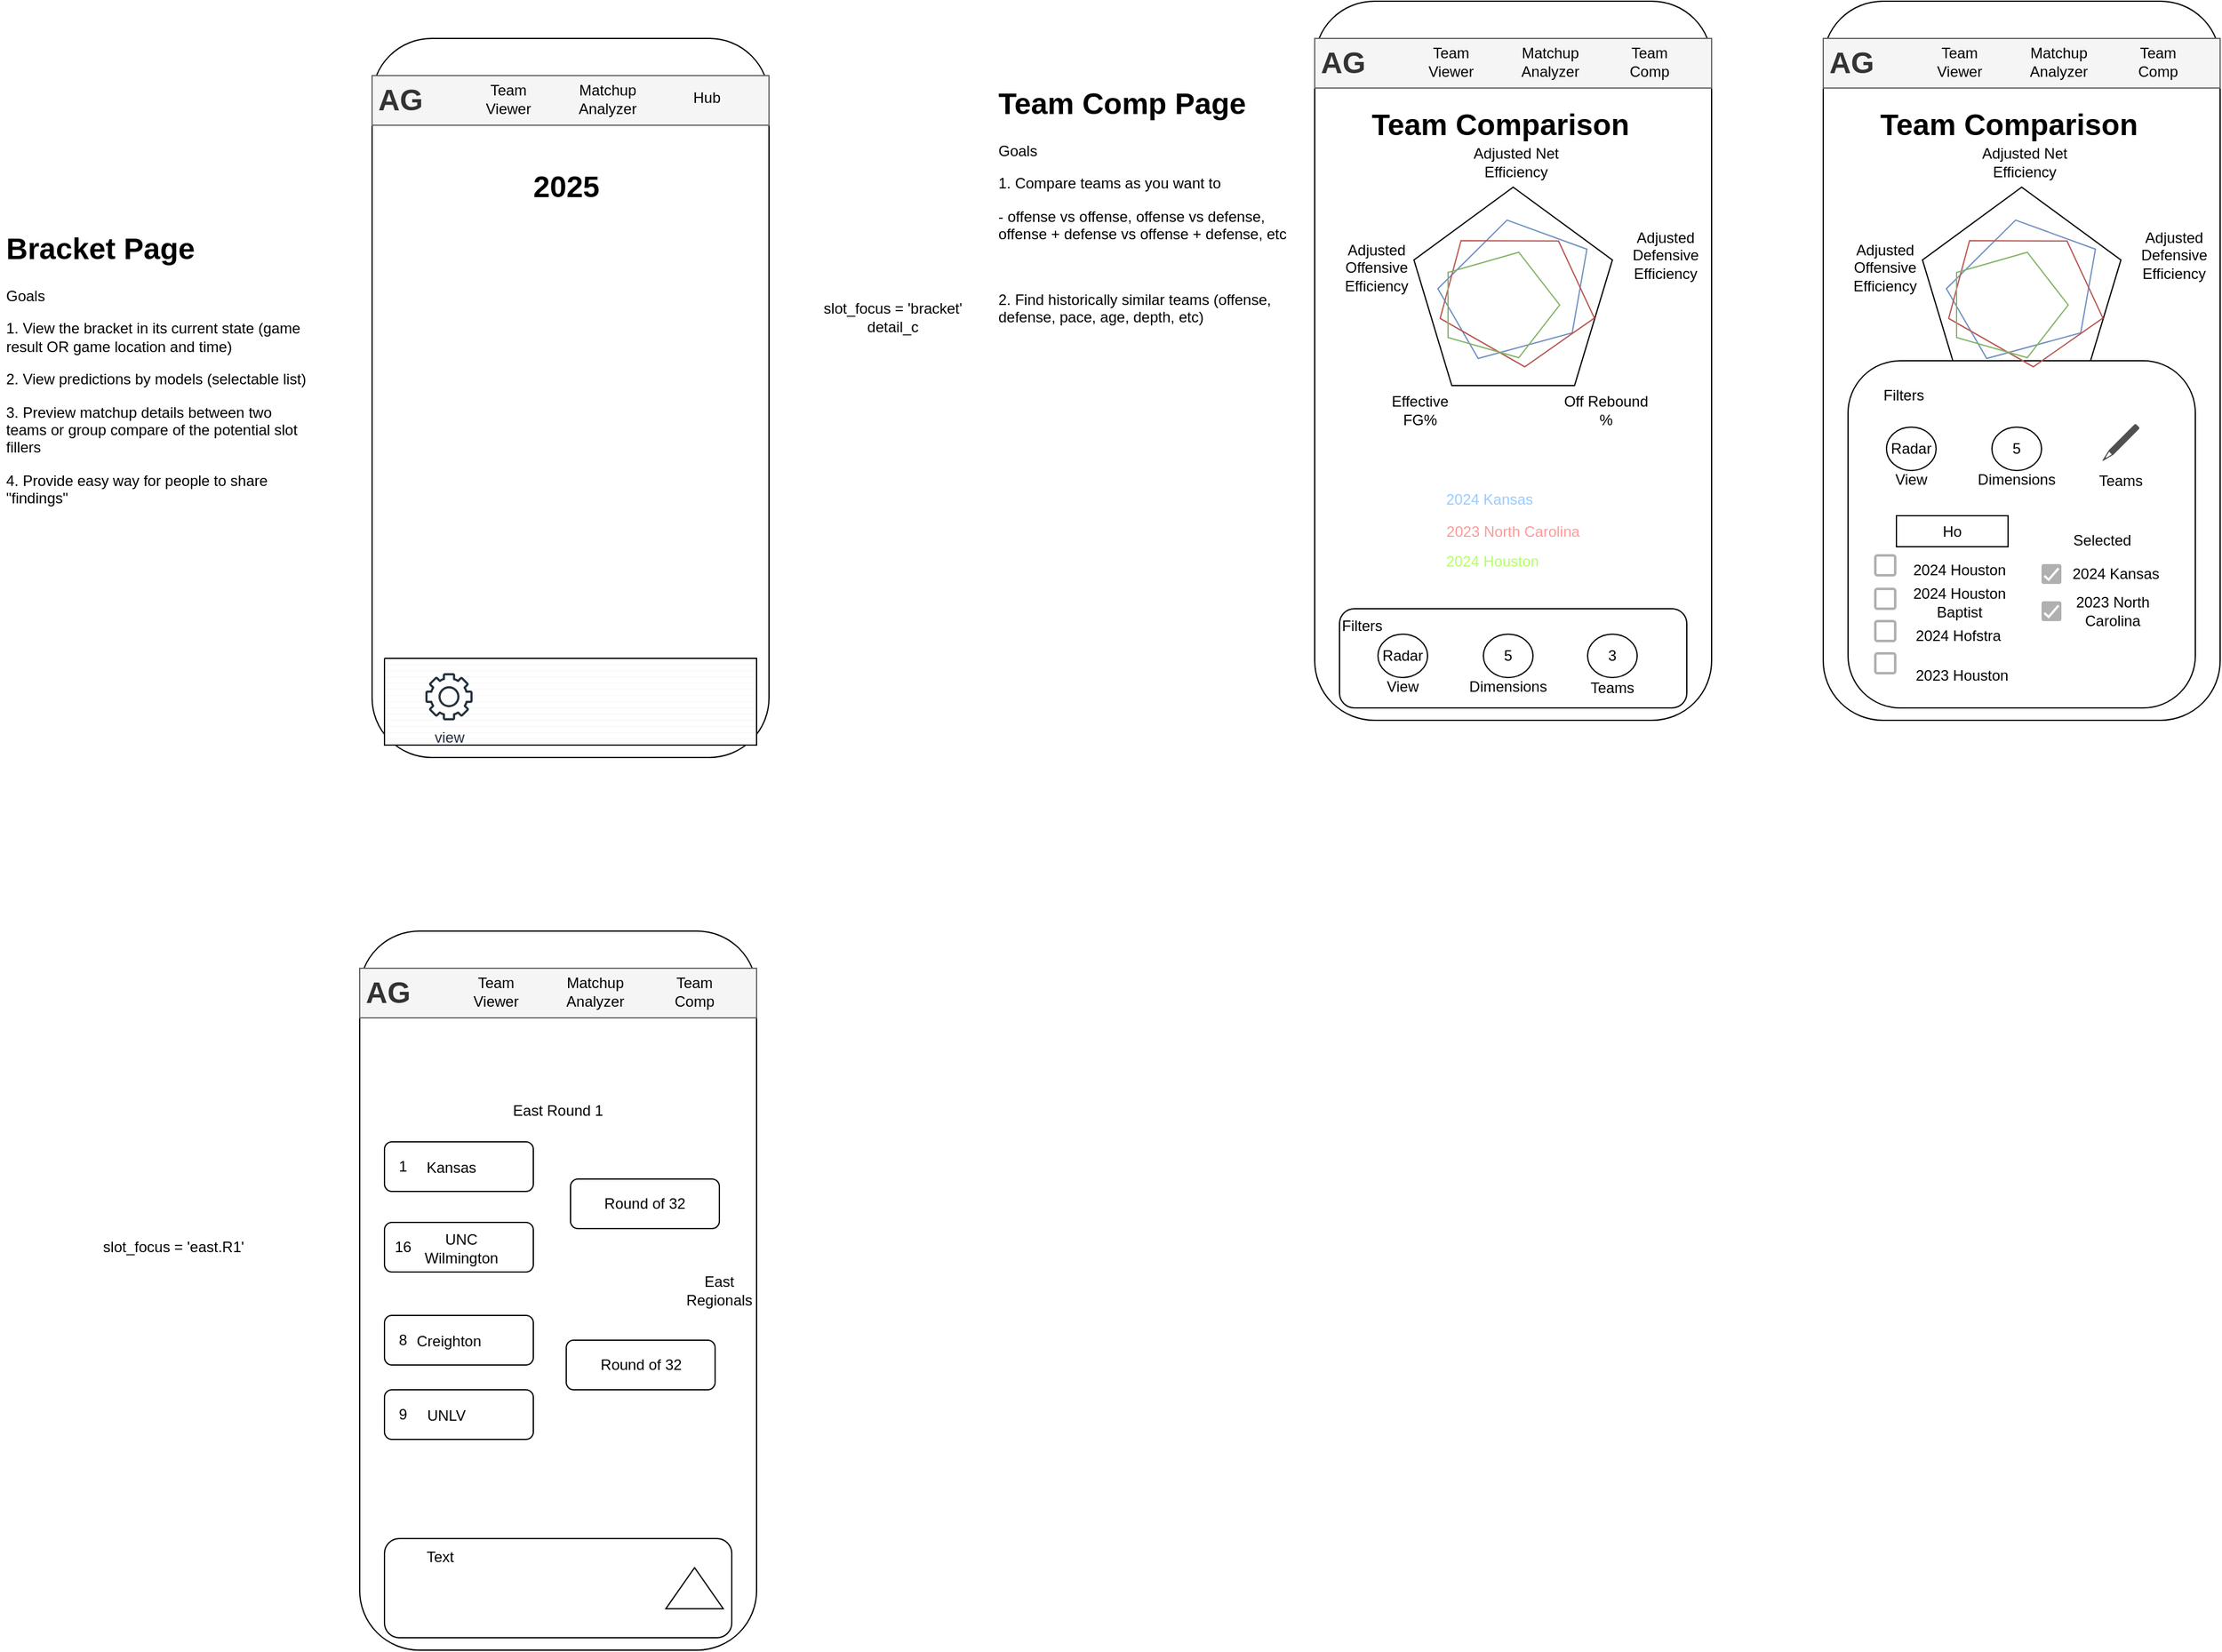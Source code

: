 <mxfile>
    <diagram id="AZbJS2ovW1byvKvDDPPj" name="Page-1">
        <mxGraphModel dx="1868" dy="662" grid="1" gridSize="10" guides="1" tooltips="1" connect="1" arrows="1" fold="1" page="1" pageScale="1" pageWidth="850" pageHeight="1100" math="0" shadow="0">
            <root>
                <mxCell id="0"/>
                <mxCell id="1" parent="0"/>
                <mxCell id="126" value="" style="rounded=1;whiteSpace=wrap;html=1;" parent="1" vertex="1">
                    <mxGeometry x="1550" y="370" width="320" height="580" as="geometry"/>
                </mxCell>
                <mxCell id="133" value="" style="whiteSpace=wrap;html=1;shape=mxgraph.basic.pentagon;rounded=0;" parent="1" vertex="1">
                    <mxGeometry x="1630" y="520" width="160" height="160" as="geometry"/>
                </mxCell>
                <mxCell id="2" value="" style="rounded=1;whiteSpace=wrap;html=1;" parent="1" vertex="1">
                    <mxGeometry x="380" y="400" width="320" height="580" as="geometry"/>
                </mxCell>
                <mxCell id="4" value="&lt;h1&gt;AG&amp;nbsp; &amp;nbsp;&lt;/h1&gt;" style="text;html=1;strokeColor=#666666;fillColor=#f5f5f5;spacing=5;spacingTop=-20;whiteSpace=wrap;overflow=hidden;rounded=0;fontColor=#333333;" parent="1" vertex="1">
                    <mxGeometry x="380" y="430" width="320" height="40" as="geometry"/>
                </mxCell>
                <mxCell id="5" value="Team Viewer" style="text;html=1;strokeColor=none;fillColor=none;align=center;verticalAlign=middle;whiteSpace=wrap;rounded=0;" parent="1" vertex="1">
                    <mxGeometry x="460" y="434" width="60" height="30" as="geometry"/>
                </mxCell>
                <mxCell id="6" value="Matchup Analyzer" style="text;html=1;strokeColor=none;fillColor=none;align=center;verticalAlign=middle;whiteSpace=wrap;rounded=0;" parent="1" vertex="1">
                    <mxGeometry x="540" y="434" width="60" height="30" as="geometry"/>
                </mxCell>
                <mxCell id="7" value="Hub" style="text;html=1;strokeColor=none;fillColor=none;align=center;verticalAlign=middle;whiteSpace=wrap;rounded=0;" parent="1" vertex="1">
                    <mxGeometry x="620" y="433" width="60" height="30" as="geometry"/>
                </mxCell>
                <mxCell id="13" value="slot_focus = 'bracket'&lt;br&gt;detail_c" style="text;html=1;strokeColor=none;fillColor=none;align=center;verticalAlign=middle;whiteSpace=wrap;rounded=0;" parent="1" vertex="1">
                    <mxGeometry x="730" y="610" width="140" height="30" as="geometry"/>
                </mxCell>
                <mxCell id="19" value="" style="rounded=1;whiteSpace=wrap;html=1;" parent="1" vertex="1">
                    <mxGeometry x="370" y="1120" width="320" height="580" as="geometry"/>
                </mxCell>
                <mxCell id="20" value="&lt;h1&gt;AG&amp;nbsp; &amp;nbsp;&lt;/h1&gt;" style="text;html=1;strokeColor=#666666;fillColor=#f5f5f5;spacing=5;spacingTop=-20;whiteSpace=wrap;overflow=hidden;rounded=0;fontColor=#333333;" parent="1" vertex="1">
                    <mxGeometry x="370" y="1150" width="320" height="40" as="geometry"/>
                </mxCell>
                <mxCell id="21" value="Team Viewer" style="text;html=1;strokeColor=none;fillColor=none;align=center;verticalAlign=middle;whiteSpace=wrap;rounded=0;" parent="1" vertex="1">
                    <mxGeometry x="450" y="1154" width="60" height="30" as="geometry"/>
                </mxCell>
                <mxCell id="22" value="Matchup Analyzer" style="text;html=1;strokeColor=none;fillColor=none;align=center;verticalAlign=middle;whiteSpace=wrap;rounded=0;" parent="1" vertex="1">
                    <mxGeometry x="530" y="1154" width="60" height="30" as="geometry"/>
                </mxCell>
                <mxCell id="23" value="Team Comp" style="text;html=1;strokeColor=none;fillColor=none;align=center;verticalAlign=middle;whiteSpace=wrap;rounded=0;" parent="1" vertex="1">
                    <mxGeometry x="610" y="1154" width="60" height="30" as="geometry"/>
                </mxCell>
                <mxCell id="28" value="slot_focus = 'east.R1'" style="text;html=1;strokeColor=none;fillColor=none;align=center;verticalAlign=middle;whiteSpace=wrap;rounded=0;" parent="1" vertex="1">
                    <mxGeometry x="150" y="1360" width="140" height="30" as="geometry"/>
                </mxCell>
                <mxCell id="29" value="" style="rounded=1;whiteSpace=wrap;html=1;" parent="1" vertex="1">
                    <mxGeometry x="390" y="1610" width="280" height="80" as="geometry"/>
                </mxCell>
                <mxCell id="30" value="Text" style="text;html=1;strokeColor=none;fillColor=none;align=center;verticalAlign=middle;whiteSpace=wrap;rounded=0;" parent="1" vertex="1">
                    <mxGeometry x="405" y="1610" width="60" height="30" as="geometry"/>
                </mxCell>
                <mxCell id="31" value="" style="triangle;whiteSpace=wrap;html=1;rounded=0;rotation=-90;direction=east;" parent="1" vertex="1">
                    <mxGeometry x="623.44" y="1626.88" width="33.12" height="46.25" as="geometry"/>
                </mxCell>
                <mxCell id="33" value="" style="rounded=1;whiteSpace=wrap;html=1;" parent="1" vertex="1">
                    <mxGeometry x="390" y="1290" width="120" height="40" as="geometry"/>
                </mxCell>
                <mxCell id="37" value="Round of 32" style="rounded=1;whiteSpace=wrap;html=1;" parent="1" vertex="1">
                    <mxGeometry x="540" y="1320" width="120" height="40" as="geometry"/>
                </mxCell>
                <mxCell id="38" value="Round of 32" style="rounded=1;whiteSpace=wrap;html=1;" parent="1" vertex="1">
                    <mxGeometry x="536.56" y="1450" width="120" height="40" as="geometry"/>
                </mxCell>
                <mxCell id="39" value="1" style="text;html=1;strokeColor=none;fillColor=none;align=center;verticalAlign=middle;whiteSpace=wrap;rounded=0;" parent="1" vertex="1">
                    <mxGeometry x="390" y="1295" width="30" height="30" as="geometry"/>
                </mxCell>
                <mxCell id="40" value="Kansas" style="text;html=1;strokeColor=none;fillColor=none;align=center;verticalAlign=middle;whiteSpace=wrap;rounded=0;" parent="1" vertex="1">
                    <mxGeometry x="414" y="1296" width="60" height="30" as="geometry"/>
                </mxCell>
                <mxCell id="41" value="East Regionals" style="text;html=1;strokeColor=none;fillColor=none;align=center;verticalAlign=middle;whiteSpace=wrap;rounded=0;" parent="1" vertex="1">
                    <mxGeometry x="630" y="1395" width="60" height="30" as="geometry"/>
                </mxCell>
                <mxCell id="43" value="East Round 1" style="text;html=1;strokeColor=none;fillColor=none;align=center;verticalAlign=middle;whiteSpace=wrap;rounded=0;" parent="1" vertex="1">
                    <mxGeometry x="490" y="1250" width="80" height="30" as="geometry"/>
                </mxCell>
                <mxCell id="47" value="" style="rounded=1;whiteSpace=wrap;html=1;" parent="1" vertex="1">
                    <mxGeometry x="390" y="1355" width="120" height="40" as="geometry"/>
                </mxCell>
                <mxCell id="48" value="16" style="text;html=1;strokeColor=none;fillColor=none;align=center;verticalAlign=middle;whiteSpace=wrap;rounded=0;" parent="1" vertex="1">
                    <mxGeometry x="390" y="1360" width="30" height="30" as="geometry"/>
                </mxCell>
                <mxCell id="49" value="UNC Wilmington" style="text;html=1;strokeColor=none;fillColor=none;align=center;verticalAlign=middle;whiteSpace=wrap;rounded=0;" parent="1" vertex="1">
                    <mxGeometry x="414" y="1361" width="76" height="30" as="geometry"/>
                </mxCell>
                <mxCell id="60" value="" style="rounded=1;whiteSpace=wrap;html=1;" parent="1" vertex="1">
                    <mxGeometry x="390" y="1430" width="120" height="40" as="geometry"/>
                </mxCell>
                <mxCell id="61" value="8" style="text;html=1;strokeColor=none;fillColor=none;align=center;verticalAlign=middle;whiteSpace=wrap;rounded=0;" parent="1" vertex="1">
                    <mxGeometry x="390" y="1435" width="30" height="30" as="geometry"/>
                </mxCell>
                <mxCell id="62" value="Creighton" style="text;html=1;strokeColor=none;fillColor=none;align=center;verticalAlign=middle;whiteSpace=wrap;rounded=0;" parent="1" vertex="1">
                    <mxGeometry x="414" y="1436" width="56" height="30" as="geometry"/>
                </mxCell>
                <mxCell id="63" value="" style="rounded=1;whiteSpace=wrap;html=1;" parent="1" vertex="1">
                    <mxGeometry x="390" y="1490" width="120" height="40" as="geometry"/>
                </mxCell>
                <mxCell id="64" value="9" style="text;html=1;strokeColor=none;fillColor=none;align=center;verticalAlign=middle;whiteSpace=wrap;rounded=0;" parent="1" vertex="1">
                    <mxGeometry x="390" y="1495" width="30" height="30" as="geometry"/>
                </mxCell>
                <mxCell id="65" value="UNLV" style="text;html=1;strokeColor=none;fillColor=none;align=center;verticalAlign=middle;whiteSpace=wrap;rounded=0;" parent="1" vertex="1">
                    <mxGeometry x="412" y="1496" width="56" height="30" as="geometry"/>
                </mxCell>
                <mxCell id="66" value="&lt;h1&gt;2025&lt;/h1&gt;" style="text;html=1;strokeColor=none;fillColor=none;spacing=5;spacingTop=-20;whiteSpace=wrap;overflow=hidden;rounded=0;" parent="1" vertex="1">
                    <mxGeometry x="505" y="500" width="70" height="40" as="geometry"/>
                </mxCell>
                <mxCell id="67" value="&lt;h1 style=&quot;border-color: var(--border-color);&quot;&gt;Bracket Page&lt;/h1&gt;&lt;h1&gt;&lt;p style=&quot;border-color: var(--border-color); font-size: 12px; font-weight: 400;&quot;&gt;Goals&lt;/p&gt;&lt;p style=&quot;border-color: var(--border-color); font-size: 12px; font-weight: 400;&quot;&gt;1. View the bracket in its current state (game result OR game location and time)&lt;/p&gt;&lt;p style=&quot;border-color: var(--border-color); font-size: 12px; font-weight: 400;&quot;&gt;2. View predictions by models (selectable list)&lt;/p&gt;&lt;p style=&quot;border-color: var(--border-color); font-size: 12px; font-weight: 400;&quot;&gt;3. Preview matchup details between two teams or group compare of the potential slot fillers&lt;/p&gt;&lt;p style=&quot;border-color: var(--border-color); font-size: 12px; font-weight: 400;&quot;&gt;4. Provide easy way for people to share &quot;findings&quot;&lt;/p&gt;&lt;/h1&gt;" style="text;html=1;strokeColor=none;fillColor=none;spacing=5;spacingTop=-20;whiteSpace=wrap;overflow=hidden;rounded=0;" parent="1" vertex="1">
                    <mxGeometry x="80" y="550" width="250" height="570" as="geometry"/>
                </mxCell>
                <mxCell id="70" value="" style="rounded=1;whiteSpace=wrap;html=1;" parent="1" vertex="1">
                    <mxGeometry x="1140" y="370" width="320" height="580" as="geometry"/>
                </mxCell>
                <mxCell id="71" value="&lt;h1&gt;AG&amp;nbsp; &amp;nbsp;&lt;/h1&gt;" style="text;html=1;strokeColor=#666666;fillColor=#f5f5f5;spacing=5;spacingTop=-20;whiteSpace=wrap;overflow=hidden;rounded=0;fontColor=#333333;" parent="1" vertex="1">
                    <mxGeometry x="1140" y="400" width="320" height="40" as="geometry"/>
                </mxCell>
                <mxCell id="72" value="Team Viewer" style="text;html=1;strokeColor=none;fillColor=none;align=center;verticalAlign=middle;whiteSpace=wrap;rounded=0;" parent="1" vertex="1">
                    <mxGeometry x="1220" y="404" width="60" height="30" as="geometry"/>
                </mxCell>
                <mxCell id="73" value="Matchup Analyzer" style="text;html=1;strokeColor=none;fillColor=none;align=center;verticalAlign=middle;whiteSpace=wrap;rounded=0;" parent="1" vertex="1">
                    <mxGeometry x="1300" y="404" width="60" height="30" as="geometry"/>
                </mxCell>
                <mxCell id="74" value="Team Comp" style="text;html=1;strokeColor=none;fillColor=none;align=center;verticalAlign=middle;whiteSpace=wrap;rounded=0;" parent="1" vertex="1">
                    <mxGeometry x="1380" y="404" width="60" height="30" as="geometry"/>
                </mxCell>
                <mxCell id="75" value="Filters" style="rounded=1;whiteSpace=wrap;html=1;verticalAlign=top;align=left;" parent="1" vertex="1">
                    <mxGeometry x="1160" y="860" width="280" height="80" as="geometry"/>
                </mxCell>
                <mxCell id="76" value="Dimensions" style="text;html=1;strokeColor=none;fillColor=none;align=center;verticalAlign=middle;whiteSpace=wrap;rounded=0;" parent="1" vertex="1">
                    <mxGeometry x="1266" y="908" width="60" height="30" as="geometry"/>
                </mxCell>
                <mxCell id="94" value="&lt;h1 style=&quot;border-color: var(--border-color);&quot;&gt;Team Comp Page&lt;/h1&gt;&lt;h1&gt;&lt;p style=&quot;border-color: var(--border-color); font-size: 12px; font-weight: 400;&quot;&gt;Goals&lt;/p&gt;&lt;p style=&quot;border-color: var(--border-color); font-size: 12px; font-weight: 400;&quot;&gt;1. Compare teams as you want to&lt;/p&gt;&lt;p style=&quot;border-color: var(--border-color); font-size: 12px; font-weight: 400;&quot;&gt;- offense vs offense,&amp;nbsp;&lt;span style=&quot;background-color: initial;&quot;&gt;offense vs defense, offense + defense vs offense + defense, etc&lt;/span&gt;&lt;/p&gt;&lt;p style=&quot;border-color: var(--border-color); font-size: 12px; font-weight: 400;&quot;&gt;&lt;span style=&quot;background-color: initial;&quot;&gt;&lt;br&gt;&lt;/span&gt;&lt;/p&gt;&lt;p style=&quot;border-color: var(--border-color); font-size: 12px; font-weight: 400;&quot;&gt;&lt;span style=&quot;background-color: initial;&quot;&gt;2. Find historically similar teams (offense, defense, pace, age, depth, etc)&lt;/span&gt;&lt;/p&gt;&lt;p style=&quot;border-color: var(--border-color); font-size: 12px; font-weight: 400;&quot;&gt;&lt;span style=&quot;background-color: initial;&quot;&gt;&lt;br&gt;&lt;/span&gt;&lt;/p&gt;&lt;p style=&quot;border-color: var(--border-color); font-size: 12px; font-weight: 400;&quot;&gt;&lt;span style=&quot;background-color: initial;&quot;&gt;&lt;br&gt;&lt;/span&gt;&lt;/p&gt;&lt;/h1&gt;" style="text;html=1;strokeColor=none;fillColor=none;spacing=5;spacingTop=-20;whiteSpace=wrap;overflow=hidden;rounded=0;" parent="1" vertex="1">
                    <mxGeometry x="880" y="433" width="250" height="570" as="geometry"/>
                </mxCell>
                <mxCell id="100" value="" style="whiteSpace=wrap;html=1;shape=mxgraph.basic.pentagon;rounded=0;" parent="1" vertex="1">
                    <mxGeometry x="1220" y="520" width="160" height="160" as="geometry"/>
                </mxCell>
                <mxCell id="101" value="" style="verticalLabelPosition=bottom;verticalAlign=top;html=1;shape=mxgraph.basic.patternFillRect;fillStyle=hor;step=5;fillStrokeWidth=0.2;fillStrokeColor=#dddddd;rounded=0;" parent="1" vertex="1">
                    <mxGeometry x="390" y="900" width="300" height="70" as="geometry"/>
                </mxCell>
                <mxCell id="103" value="view" style="sketch=0;outlineConnect=0;fontColor=#232F3E;gradientColor=none;fillColor=#232F3D;strokeColor=none;dashed=0;verticalLabelPosition=bottom;verticalAlign=top;align=center;html=1;fontSize=12;fontStyle=0;aspect=fixed;pointerEvents=1;shape=mxgraph.aws4.gear;rounded=0;" parent="1" vertex="1">
                    <mxGeometry x="423" y="912" width="38" height="38" as="geometry"/>
                </mxCell>
                <mxCell id="104" value="Teams" style="text;html=1;strokeColor=none;fillColor=none;align=center;verticalAlign=middle;whiteSpace=wrap;rounded=0;" parent="1" vertex="1">
                    <mxGeometry x="1350" y="908" width="60" height="32" as="geometry"/>
                </mxCell>
                <mxCell id="105" value="5" style="ellipse;whiteSpace=wrap;html=1;rounded=0;" parent="1" vertex="1">
                    <mxGeometry x="1276" y="880.5" width="40" height="35" as="geometry"/>
                </mxCell>
                <mxCell id="106" value="3" style="ellipse;whiteSpace=wrap;html=1;rounded=0;" parent="1" vertex="1">
                    <mxGeometry x="1360" y="880.5" width="40" height="35" as="geometry"/>
                </mxCell>
                <mxCell id="107" value="" style="whiteSpace=wrap;html=1;shape=mxgraph.basic.pentagon;rounded=0;rotation=60;fillColor=none;strokeColor=#6c8ebf;" parent="1" vertex="1">
                    <mxGeometry x="1255" y="540" width="105" height="120" as="geometry"/>
                </mxCell>
                <mxCell id="108" value="" style="whiteSpace=wrap;html=1;shape=mxgraph.basic.pentagon;rounded=0;rotation=105;fillColor=none;strokeColor=#b85450;" parent="1" vertex="1">
                    <mxGeometry x="1255" y="550" width="105" height="120" as="geometry"/>
                </mxCell>
                <mxCell id="109" value="" style="whiteSpace=wrap;html=1;shape=mxgraph.basic.pentagon;rounded=0;rotation=90;fillColor=none;strokeColor=#82b366;" parent="1" vertex="1">
                    <mxGeometry x="1250" y="570" width="85" height="90" as="geometry"/>
                </mxCell>
                <mxCell id="110" value="&lt;h1&gt;Team Comparison&lt;/h1&gt;" style="text;html=1;strokeColor=none;fillColor=none;spacing=5;spacingTop=-20;whiteSpace=wrap;overflow=hidden;rounded=0;" parent="1" vertex="1">
                    <mxGeometry x="1181" y="450" width="230" height="120" as="geometry"/>
                </mxCell>
                <mxCell id="111" value="Adjusted Offensive Efficiency" style="text;html=1;strokeColor=none;fillColor=none;align=center;verticalAlign=middle;whiteSpace=wrap;rounded=0;" parent="1" vertex="1">
                    <mxGeometry x="1160" y="570" width="60" height="30" as="geometry"/>
                </mxCell>
                <mxCell id="112" value="Adjusted Defensive Efficiency" style="text;html=1;strokeColor=none;fillColor=none;align=center;verticalAlign=middle;whiteSpace=wrap;rounded=0;" parent="1" vertex="1">
                    <mxGeometry x="1393.44" y="560" width="60" height="30" as="geometry"/>
                </mxCell>
                <mxCell id="113" value="Off Rebound %" style="text;html=1;strokeColor=none;fillColor=none;align=center;verticalAlign=middle;whiteSpace=wrap;rounded=0;" parent="1" vertex="1">
                    <mxGeometry x="1340" y="680" width="70" height="40" as="geometry"/>
                </mxCell>
                <mxCell id="114" value="Effective FG%" style="text;html=1;strokeColor=none;fillColor=none;align=center;verticalAlign=middle;whiteSpace=wrap;rounded=0;" parent="1" vertex="1">
                    <mxGeometry x="1190" y="680" width="70" height="40" as="geometry"/>
                </mxCell>
                <mxCell id="115" value="Adjusted Net Efficiency" style="text;html=1;strokeColor=none;fillColor=none;align=center;verticalAlign=middle;whiteSpace=wrap;rounded=0;" parent="1" vertex="1">
                    <mxGeometry x="1260" y="480" width="85" height="40" as="geometry"/>
                </mxCell>
                <mxCell id="116" value="2024 Kansas" style="text;html=1;align=left;verticalAlign=middle;whiteSpace=wrap;rounded=0;fontColor=#99CCFF;" parent="1" vertex="1">
                    <mxGeometry x="1243.5" y="757" width="98" height="30" as="geometry"/>
                </mxCell>
                <mxCell id="117" value="2023 North Carolina" style="text;html=1;strokeColor=none;fillColor=none;align=center;verticalAlign=middle;whiteSpace=wrap;rounded=0;fontColor=#FF9999;" parent="1" vertex="1">
                    <mxGeometry x="1245" y="780" width="110" height="35" as="geometry"/>
                </mxCell>
                <mxCell id="118" value="2024 Houston" style="text;html=1;strokeColor=none;fillColor=none;align=left;verticalAlign=middle;whiteSpace=wrap;rounded=0;fontColor=#B3FF66;" parent="1" vertex="1">
                    <mxGeometry x="1243.5" y="807" width="110" height="30" as="geometry"/>
                </mxCell>
                <mxCell id="124" value="View" style="text;html=1;strokeColor=none;fillColor=none;align=center;verticalAlign=middle;whiteSpace=wrap;rounded=0;" parent="1" vertex="1">
                    <mxGeometry x="1181" y="908" width="60" height="30" as="geometry"/>
                </mxCell>
                <mxCell id="125" value="Radar" style="ellipse;whiteSpace=wrap;html=1;rounded=0;" parent="1" vertex="1">
                    <mxGeometry x="1191" y="880.5" width="40" height="35" as="geometry"/>
                </mxCell>
                <mxCell id="127" value="&lt;h1&gt;AG&amp;nbsp; &amp;nbsp;&lt;/h1&gt;" style="text;html=1;strokeColor=#666666;fillColor=#f5f5f5;spacing=5;spacingTop=-20;whiteSpace=wrap;overflow=hidden;rounded=0;fontColor=#333333;" parent="1" vertex="1">
                    <mxGeometry x="1550" y="400" width="320" height="40" as="geometry"/>
                </mxCell>
                <mxCell id="128" value="Team Viewer" style="text;html=1;strokeColor=none;fillColor=none;align=center;verticalAlign=middle;whiteSpace=wrap;rounded=0;" parent="1" vertex="1">
                    <mxGeometry x="1630" y="404" width="60" height="30" as="geometry"/>
                </mxCell>
                <mxCell id="129" value="Matchup Analyzer" style="text;html=1;strokeColor=none;fillColor=none;align=center;verticalAlign=middle;whiteSpace=wrap;rounded=0;" parent="1" vertex="1">
                    <mxGeometry x="1710" y="404" width="60" height="30" as="geometry"/>
                </mxCell>
                <mxCell id="130" value="Team Comp" style="text;html=1;strokeColor=none;fillColor=none;align=center;verticalAlign=middle;whiteSpace=wrap;rounded=0;" parent="1" vertex="1">
                    <mxGeometry x="1790" y="404" width="60" height="30" as="geometry"/>
                </mxCell>
                <mxCell id="131" value="&lt;br&gt;&amp;nbsp; &amp;nbsp; &amp;nbsp; &amp;nbsp; Filters" style="rounded=1;whiteSpace=wrap;html=1;verticalAlign=top;align=left;" parent="1" vertex="1">
                    <mxGeometry x="1570" y="660" width="280" height="280" as="geometry"/>
                </mxCell>
                <mxCell id="132" value="Dimensions" style="text;html=1;strokeColor=none;fillColor=none;align=center;verticalAlign=middle;whiteSpace=wrap;rounded=0;" parent="1" vertex="1">
                    <mxGeometry x="1676" y="741" width="60" height="30" as="geometry"/>
                </mxCell>
                <mxCell id="134" value="Teams" style="text;html=1;strokeColor=none;fillColor=none;align=center;verticalAlign=middle;whiteSpace=wrap;rounded=0;" parent="1" vertex="1">
                    <mxGeometry x="1760" y="741" width="60" height="32" as="geometry"/>
                </mxCell>
                <mxCell id="135" value="5" style="ellipse;whiteSpace=wrap;html=1;rounded=0;" parent="1" vertex="1">
                    <mxGeometry x="1686" y="713.5" width="40" height="35" as="geometry"/>
                </mxCell>
                <mxCell id="137" value="" style="whiteSpace=wrap;html=1;shape=mxgraph.basic.pentagon;rounded=0;rotation=60;fillColor=none;strokeColor=#6c8ebf;" parent="1" vertex="1">
                    <mxGeometry x="1665" y="540" width="105" height="120" as="geometry"/>
                </mxCell>
                <mxCell id="138" value="" style="whiteSpace=wrap;html=1;shape=mxgraph.basic.pentagon;rounded=0;rotation=105;fillColor=none;strokeColor=#b85450;" parent="1" vertex="1">
                    <mxGeometry x="1665" y="550" width="105" height="120" as="geometry"/>
                </mxCell>
                <mxCell id="139" value="" style="whiteSpace=wrap;html=1;shape=mxgraph.basic.pentagon;rounded=0;rotation=90;fillColor=none;strokeColor=#82b366;" parent="1" vertex="1">
                    <mxGeometry x="1660" y="570" width="85" height="90" as="geometry"/>
                </mxCell>
                <mxCell id="140" value="&lt;h1&gt;Team Comparison&lt;/h1&gt;" style="text;html=1;strokeColor=none;fillColor=none;spacing=5;spacingTop=-20;whiteSpace=wrap;overflow=hidden;rounded=0;" parent="1" vertex="1">
                    <mxGeometry x="1591" y="450" width="230" height="120" as="geometry"/>
                </mxCell>
                <mxCell id="141" value="Adjusted Offensive Efficiency" style="text;html=1;strokeColor=none;fillColor=none;align=center;verticalAlign=middle;whiteSpace=wrap;rounded=0;" parent="1" vertex="1">
                    <mxGeometry x="1570" y="570" width="60" height="30" as="geometry"/>
                </mxCell>
                <mxCell id="142" value="Adjusted Defensive Efficiency" style="text;html=1;strokeColor=none;fillColor=none;align=center;verticalAlign=middle;whiteSpace=wrap;rounded=0;" parent="1" vertex="1">
                    <mxGeometry x="1803.44" y="560" width="60" height="30" as="geometry"/>
                </mxCell>
                <mxCell id="145" value="Adjusted Net Efficiency" style="text;html=1;strokeColor=none;fillColor=none;align=center;verticalAlign=middle;whiteSpace=wrap;rounded=0;" parent="1" vertex="1">
                    <mxGeometry x="1670" y="480" width="85" height="40" as="geometry"/>
                </mxCell>
                <mxCell id="149" value="View" style="text;html=1;strokeColor=none;fillColor=none;align=center;verticalAlign=middle;whiteSpace=wrap;rounded=0;" parent="1" vertex="1">
                    <mxGeometry x="1591" y="741" width="60" height="30" as="geometry"/>
                </mxCell>
                <mxCell id="150" value="Radar" style="ellipse;whiteSpace=wrap;html=1;rounded=0;" parent="1" vertex="1">
                    <mxGeometry x="1601" y="713.5" width="40" height="35" as="geometry"/>
                </mxCell>
                <mxCell id="152" value="" style="sketch=0;pointerEvents=1;shadow=0;dashed=0;html=1;strokeColor=none;fillColor=#505050;labelPosition=center;verticalLabelPosition=bottom;verticalAlign=top;outlineConnect=0;align=center;shape=mxgraph.office.concepts.writing_pencil;rounded=0;fontColor=#B3FF66;" parent="1" vertex="1">
                    <mxGeometry x="1775" y="711" width="30" height="30" as="geometry"/>
                </mxCell>
                <mxCell id="155" value="2024 Kansas" style="text;html=1;strokeColor=none;fillColor=none;align=center;verticalAlign=middle;whiteSpace=wrap;rounded=0;fontColor=#000000;" parent="1" vertex="1">
                    <mxGeometry x="1731" y="817" width="110" height="30" as="geometry"/>
                </mxCell>
                <mxCell id="156" value="2023 North Carolina" style="text;html=1;strokeColor=none;fillColor=none;align=center;verticalAlign=middle;whiteSpace=wrap;rounded=0;fontColor=#000000;" parent="1" vertex="1">
                    <mxGeometry x="1747" y="847" width="73" height="30" as="geometry"/>
                </mxCell>
                <mxCell id="157" value="" style="dashed=0;labelPosition=right;align=left;shape=mxgraph.gmdl.checkbox;strokeColor=none;fillColor=#B0B0B0;strokeWidth=2;aspect=fixed;sketch=0;rounded=0;fontColor=#000000;" parent="1" vertex="1">
                    <mxGeometry x="1726" y="824" width="16" height="16" as="geometry"/>
                </mxCell>
                <mxCell id="158" value="" style="dashed=0;labelPosition=right;align=left;shape=mxgraph.gmdl.checkbox;strokeColor=none;fillColor=#B0B0B0;strokeWidth=2;aspect=fixed;sketch=0;rounded=0;fontColor=#000000;" parent="1" vertex="1">
                    <mxGeometry x="1726" y="854" width="16" height="16" as="geometry"/>
                </mxCell>
                <mxCell id="159" value="" style="dashed=0;labelPosition=right;align=left;shape=mxgraph.gmdl.checkbox;strokeColor=#B0B0B0;fillColor=none;strokeWidth=2;aspect=fixed;sketch=0;rounded=0;fontColor=#000000;" parent="1" vertex="1">
                    <mxGeometry x="1592" y="817" width="16" height="16" as="geometry"/>
                </mxCell>
                <mxCell id="160" value="" style="dashed=0;labelPosition=right;align=left;shape=mxgraph.gmdl.checkbox;strokeColor=#B0B0B0;fillColor=none;strokeWidth=2;aspect=fixed;sketch=0;rounded=0;fontColor=#000000;" parent="1" vertex="1">
                    <mxGeometry x="1592" y="844" width="16" height="16" as="geometry"/>
                </mxCell>
                <mxCell id="161" value="" style="dashed=0;labelPosition=right;align=left;shape=mxgraph.gmdl.checkbox;strokeColor=#B0B0B0;fillColor=none;strokeWidth=2;aspect=fixed;sketch=0;rounded=0;fontColor=#000000;" parent="1" vertex="1">
                    <mxGeometry x="1592" y="870" width="16" height="16" as="geometry"/>
                </mxCell>
                <mxCell id="162" value="" style="dashed=0;labelPosition=right;align=left;shape=mxgraph.gmdl.checkbox;strokeColor=#B0B0B0;fillColor=none;strokeWidth=2;aspect=fixed;sketch=0;rounded=0;fontColor=#000000;" parent="1" vertex="1">
                    <mxGeometry x="1592" y="896" width="16" height="16" as="geometry"/>
                </mxCell>
                <mxCell id="164" value="Selected" style="text;html=1;strokeColor=none;fillColor=none;align=center;verticalAlign=middle;whiteSpace=wrap;rounded=0;fontColor=#000000;" parent="1" vertex="1">
                    <mxGeometry x="1720" y="790" width="110" height="30" as="geometry"/>
                </mxCell>
                <mxCell id="165" value="Ho" style="text;html=1;strokeColor=default;fillColor=none;align=center;verticalAlign=middle;whiteSpace=wrap;rounded=0;fontColor=#000000;" parent="1" vertex="1">
                    <mxGeometry x="1609" y="785" width="90" height="25" as="geometry"/>
                </mxCell>
                <mxCell id="166" value="2024 Houston" style="text;html=1;strokeColor=none;fillColor=none;align=center;verticalAlign=middle;whiteSpace=wrap;rounded=0;fontColor=#000000;" parent="1" vertex="1">
                    <mxGeometry x="1605" y="814" width="110" height="30" as="geometry"/>
                </mxCell>
                <mxCell id="167" value="2024 Houston Baptist" style="text;html=1;strokeColor=none;fillColor=none;align=center;verticalAlign=middle;whiteSpace=wrap;rounded=0;fontColor=#000000;" parent="1" vertex="1">
                    <mxGeometry x="1605" y="840" width="110" height="30" as="geometry"/>
                </mxCell>
                <mxCell id="168" value="2024 Hofstra" style="text;html=1;strokeColor=none;fillColor=none;align=center;verticalAlign=middle;whiteSpace=wrap;rounded=0;fontColor=#000000;" parent="1" vertex="1">
                    <mxGeometry x="1604" y="867" width="110" height="30" as="geometry"/>
                </mxCell>
                <mxCell id="169" value="2023 Houston" style="text;html=1;strokeColor=none;fillColor=none;align=center;verticalAlign=middle;whiteSpace=wrap;rounded=0;fontColor=#000000;" parent="1" vertex="1">
                    <mxGeometry x="1607" y="897" width="110" height="33" as="geometry"/>
                </mxCell>
            </root>
        </mxGraphModel>
    </diagram>
</mxfile>